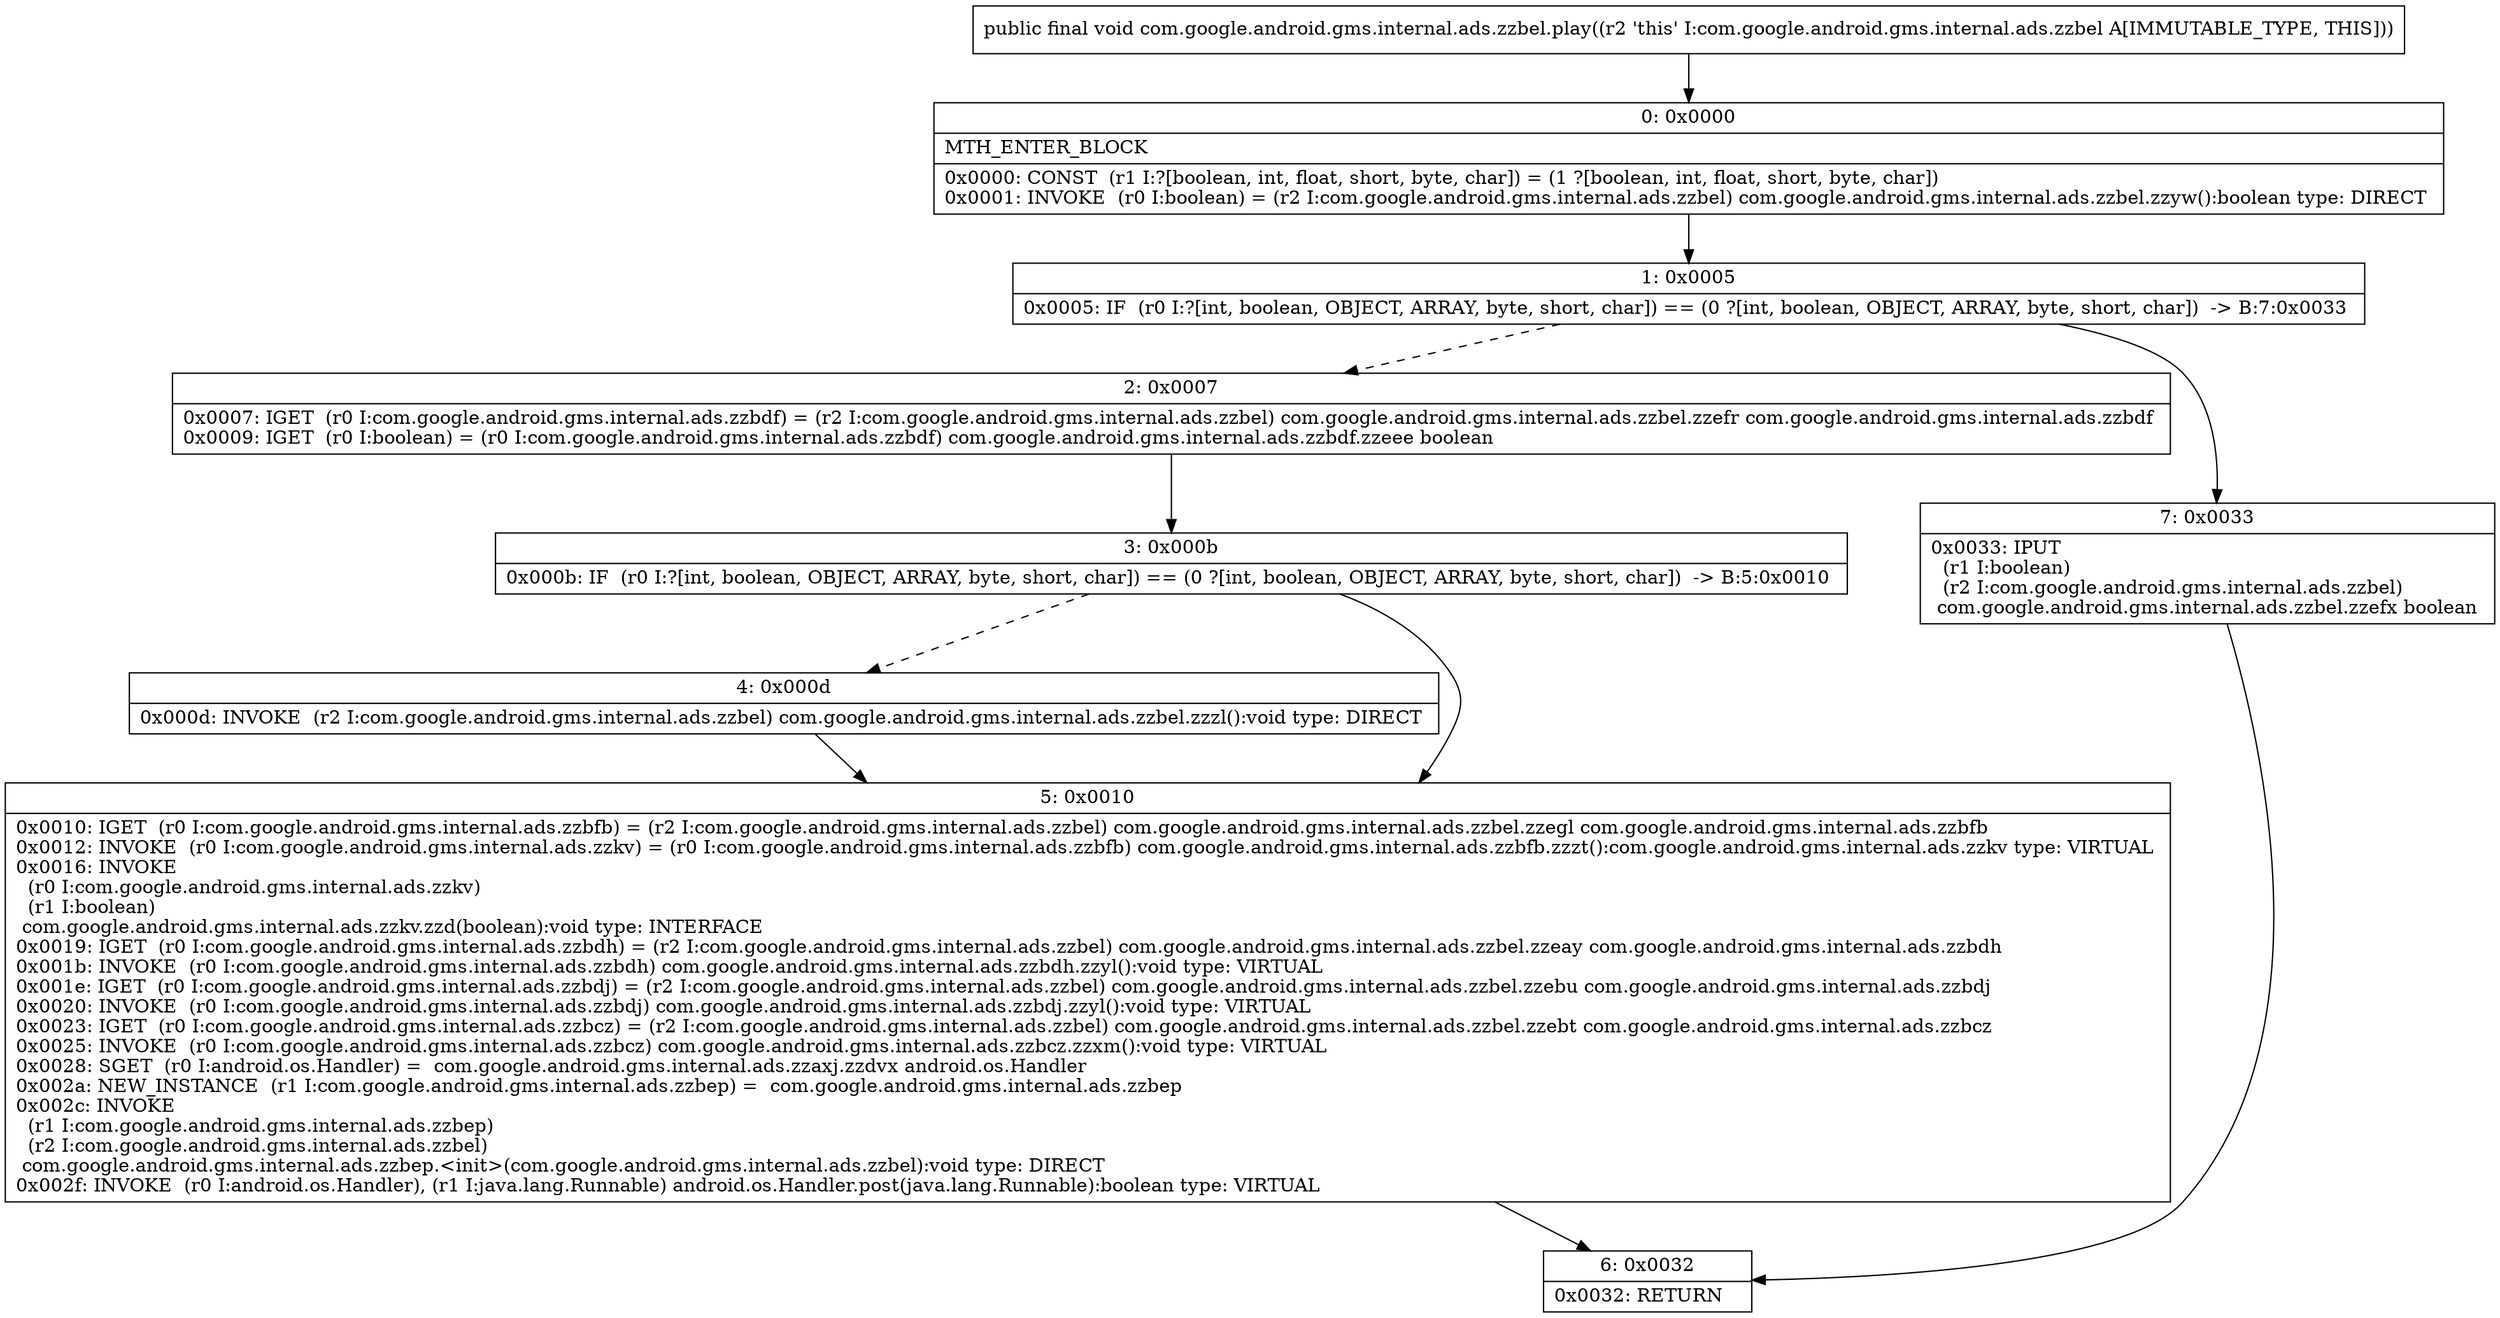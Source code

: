 digraph "CFG forcom.google.android.gms.internal.ads.zzbel.play()V" {
Node_0 [shape=record,label="{0\:\ 0x0000|MTH_ENTER_BLOCK\l|0x0000: CONST  (r1 I:?[boolean, int, float, short, byte, char]) = (1 ?[boolean, int, float, short, byte, char]) \l0x0001: INVOKE  (r0 I:boolean) = (r2 I:com.google.android.gms.internal.ads.zzbel) com.google.android.gms.internal.ads.zzbel.zzyw():boolean type: DIRECT \l}"];
Node_1 [shape=record,label="{1\:\ 0x0005|0x0005: IF  (r0 I:?[int, boolean, OBJECT, ARRAY, byte, short, char]) == (0 ?[int, boolean, OBJECT, ARRAY, byte, short, char])  \-\> B:7:0x0033 \l}"];
Node_2 [shape=record,label="{2\:\ 0x0007|0x0007: IGET  (r0 I:com.google.android.gms.internal.ads.zzbdf) = (r2 I:com.google.android.gms.internal.ads.zzbel) com.google.android.gms.internal.ads.zzbel.zzefr com.google.android.gms.internal.ads.zzbdf \l0x0009: IGET  (r0 I:boolean) = (r0 I:com.google.android.gms.internal.ads.zzbdf) com.google.android.gms.internal.ads.zzbdf.zzeee boolean \l}"];
Node_3 [shape=record,label="{3\:\ 0x000b|0x000b: IF  (r0 I:?[int, boolean, OBJECT, ARRAY, byte, short, char]) == (0 ?[int, boolean, OBJECT, ARRAY, byte, short, char])  \-\> B:5:0x0010 \l}"];
Node_4 [shape=record,label="{4\:\ 0x000d|0x000d: INVOKE  (r2 I:com.google.android.gms.internal.ads.zzbel) com.google.android.gms.internal.ads.zzbel.zzzl():void type: DIRECT \l}"];
Node_5 [shape=record,label="{5\:\ 0x0010|0x0010: IGET  (r0 I:com.google.android.gms.internal.ads.zzbfb) = (r2 I:com.google.android.gms.internal.ads.zzbel) com.google.android.gms.internal.ads.zzbel.zzegl com.google.android.gms.internal.ads.zzbfb \l0x0012: INVOKE  (r0 I:com.google.android.gms.internal.ads.zzkv) = (r0 I:com.google.android.gms.internal.ads.zzbfb) com.google.android.gms.internal.ads.zzbfb.zzzt():com.google.android.gms.internal.ads.zzkv type: VIRTUAL \l0x0016: INVOKE  \l  (r0 I:com.google.android.gms.internal.ads.zzkv)\l  (r1 I:boolean)\l com.google.android.gms.internal.ads.zzkv.zzd(boolean):void type: INTERFACE \l0x0019: IGET  (r0 I:com.google.android.gms.internal.ads.zzbdh) = (r2 I:com.google.android.gms.internal.ads.zzbel) com.google.android.gms.internal.ads.zzbel.zzeay com.google.android.gms.internal.ads.zzbdh \l0x001b: INVOKE  (r0 I:com.google.android.gms.internal.ads.zzbdh) com.google.android.gms.internal.ads.zzbdh.zzyl():void type: VIRTUAL \l0x001e: IGET  (r0 I:com.google.android.gms.internal.ads.zzbdj) = (r2 I:com.google.android.gms.internal.ads.zzbel) com.google.android.gms.internal.ads.zzbel.zzebu com.google.android.gms.internal.ads.zzbdj \l0x0020: INVOKE  (r0 I:com.google.android.gms.internal.ads.zzbdj) com.google.android.gms.internal.ads.zzbdj.zzyl():void type: VIRTUAL \l0x0023: IGET  (r0 I:com.google.android.gms.internal.ads.zzbcz) = (r2 I:com.google.android.gms.internal.ads.zzbel) com.google.android.gms.internal.ads.zzbel.zzebt com.google.android.gms.internal.ads.zzbcz \l0x0025: INVOKE  (r0 I:com.google.android.gms.internal.ads.zzbcz) com.google.android.gms.internal.ads.zzbcz.zzxm():void type: VIRTUAL \l0x0028: SGET  (r0 I:android.os.Handler) =  com.google.android.gms.internal.ads.zzaxj.zzdvx android.os.Handler \l0x002a: NEW_INSTANCE  (r1 I:com.google.android.gms.internal.ads.zzbep) =  com.google.android.gms.internal.ads.zzbep \l0x002c: INVOKE  \l  (r1 I:com.google.android.gms.internal.ads.zzbep)\l  (r2 I:com.google.android.gms.internal.ads.zzbel)\l com.google.android.gms.internal.ads.zzbep.\<init\>(com.google.android.gms.internal.ads.zzbel):void type: DIRECT \l0x002f: INVOKE  (r0 I:android.os.Handler), (r1 I:java.lang.Runnable) android.os.Handler.post(java.lang.Runnable):boolean type: VIRTUAL \l}"];
Node_6 [shape=record,label="{6\:\ 0x0032|0x0032: RETURN   \l}"];
Node_7 [shape=record,label="{7\:\ 0x0033|0x0033: IPUT  \l  (r1 I:boolean)\l  (r2 I:com.google.android.gms.internal.ads.zzbel)\l com.google.android.gms.internal.ads.zzbel.zzefx boolean \l}"];
MethodNode[shape=record,label="{public final void com.google.android.gms.internal.ads.zzbel.play((r2 'this' I:com.google.android.gms.internal.ads.zzbel A[IMMUTABLE_TYPE, THIS])) }"];
MethodNode -> Node_0;
Node_0 -> Node_1;
Node_1 -> Node_2[style=dashed];
Node_1 -> Node_7;
Node_2 -> Node_3;
Node_3 -> Node_4[style=dashed];
Node_3 -> Node_5;
Node_4 -> Node_5;
Node_5 -> Node_6;
Node_7 -> Node_6;
}

